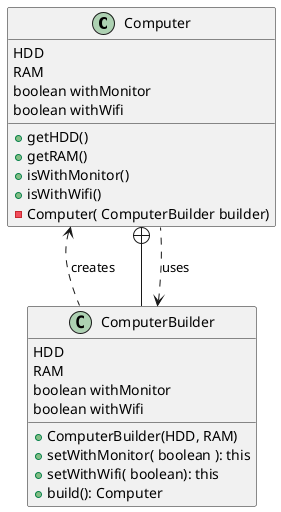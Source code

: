 @startuml

class Computer {
   HDD
   RAM
   boolean withMonitor
   boolean withWifi
   +getHDD()
   +getRAM()
   +isWithMonitor()
   +isWithWifi()
   -Computer( ComputerBuilder builder)
}

class ComputerBuilder{
   HDD
   RAM
   boolean withMonitor
   boolean withWifi
   +ComputerBuilder(HDD, RAM)
   +setWithMonitor( boolean ): this
   +setWithWifi( boolean): this
   +build(): Computer
}

Computer <.. ComputerBuilder:creates
Computer +-- ComputerBuilder
ComputerBuilder <.. Computer:uses
@enduml